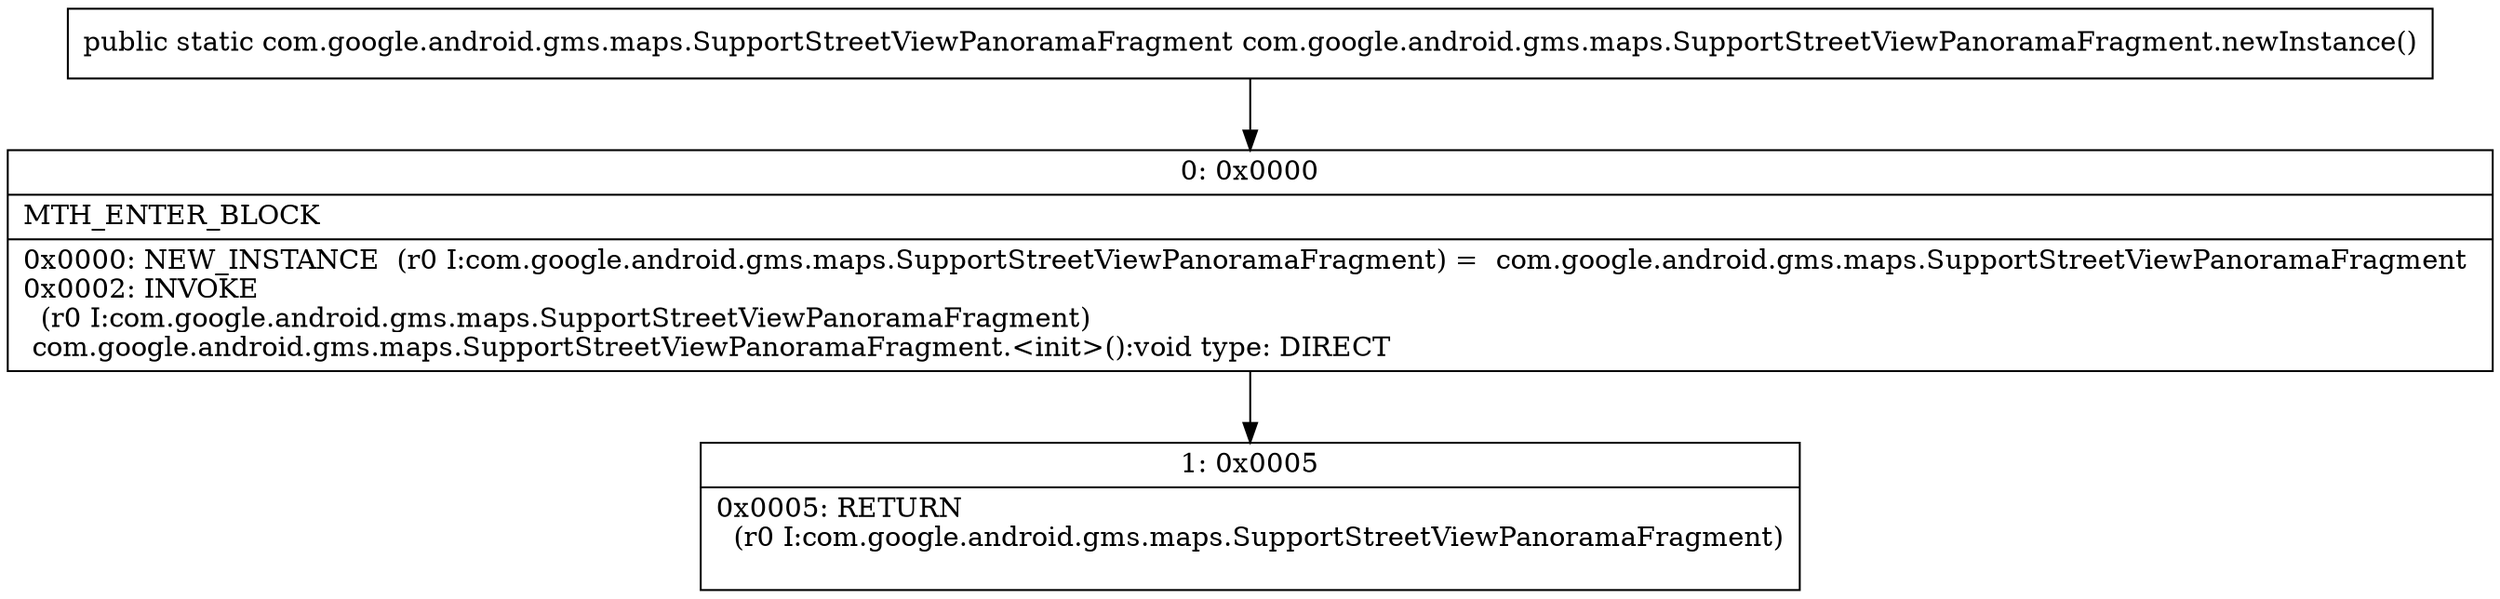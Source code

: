 digraph "CFG forcom.google.android.gms.maps.SupportStreetViewPanoramaFragment.newInstance()Lcom\/google\/android\/gms\/maps\/SupportStreetViewPanoramaFragment;" {
Node_0 [shape=record,label="{0\:\ 0x0000|MTH_ENTER_BLOCK\l|0x0000: NEW_INSTANCE  (r0 I:com.google.android.gms.maps.SupportStreetViewPanoramaFragment) =  com.google.android.gms.maps.SupportStreetViewPanoramaFragment \l0x0002: INVOKE  \l  (r0 I:com.google.android.gms.maps.SupportStreetViewPanoramaFragment)\l com.google.android.gms.maps.SupportStreetViewPanoramaFragment.\<init\>():void type: DIRECT \l}"];
Node_1 [shape=record,label="{1\:\ 0x0005|0x0005: RETURN  \l  (r0 I:com.google.android.gms.maps.SupportStreetViewPanoramaFragment)\l \l}"];
MethodNode[shape=record,label="{public static com.google.android.gms.maps.SupportStreetViewPanoramaFragment com.google.android.gms.maps.SupportStreetViewPanoramaFragment.newInstance() }"];
MethodNode -> Node_0;
Node_0 -> Node_1;
}

